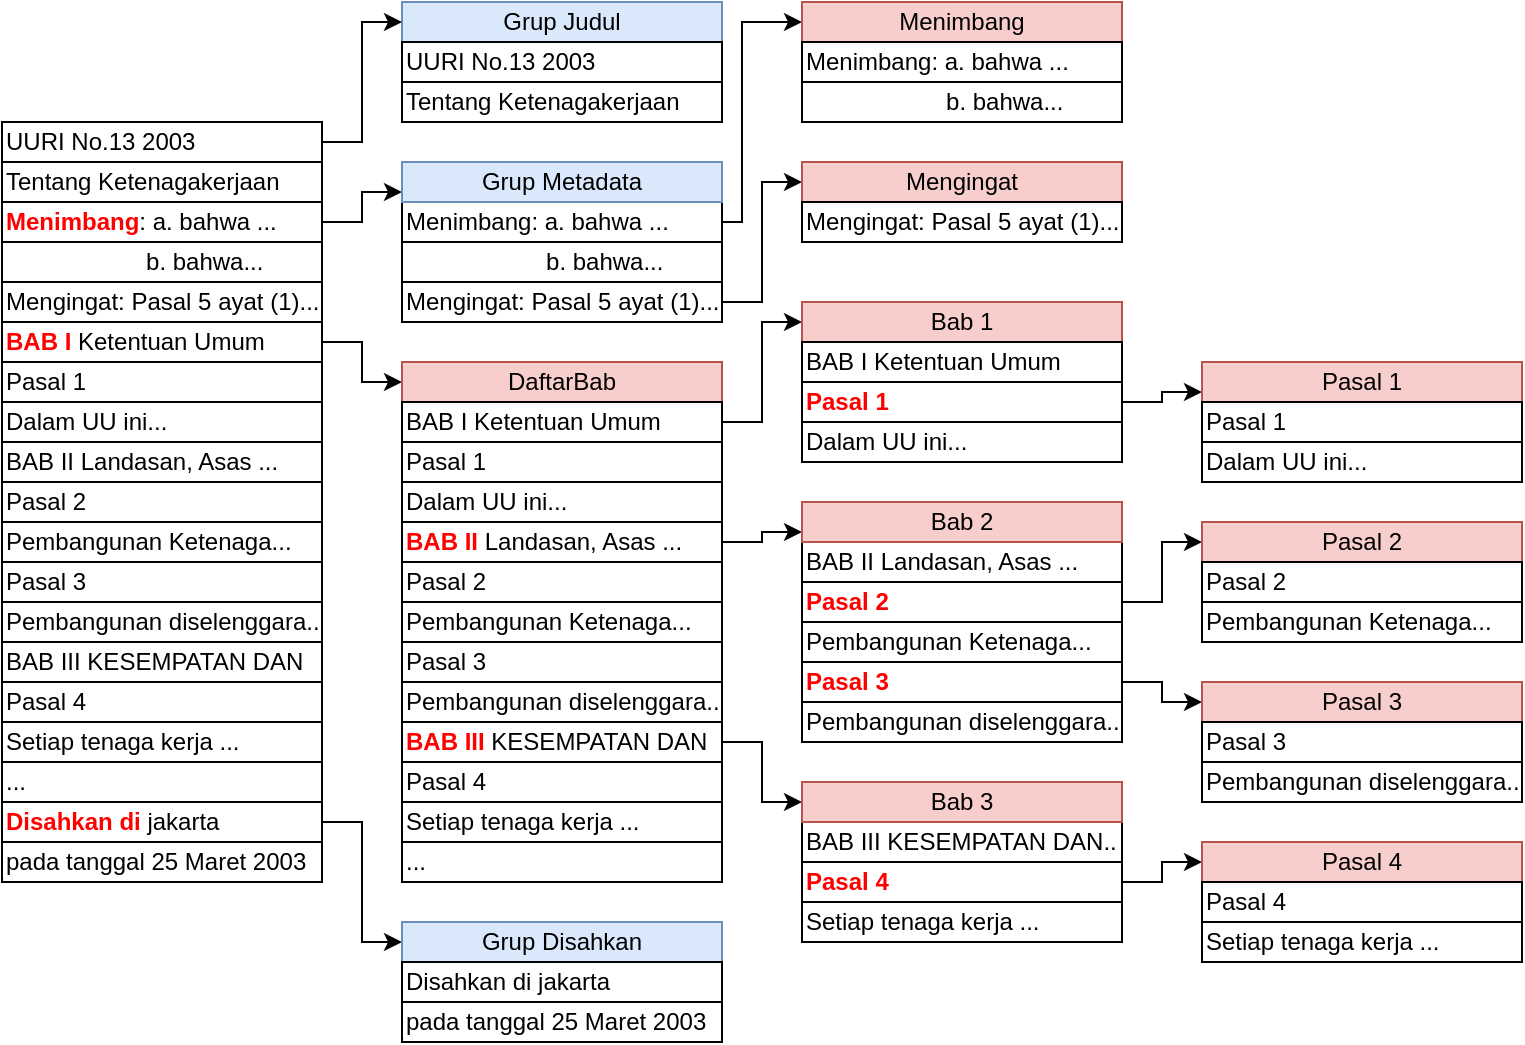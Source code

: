 <mxfile scale="4" border="0">
    <diagram id="bmnVY2jh7ur1HRDvhdAv" name="Page-1">
        <mxGraphModel dx="491" dy="633" grid="1" gridSize="10" guides="1" tooltips="1" connect="1" arrows="1" fold="1" page="1" pageScale="1" pageWidth="850" pageHeight="1100" background="#FFFFFF" math="0" shadow="0">
            <root>
                <mxCell id="0"/>
                <mxCell id="1" parent="0"/>
                <mxCell id="22" value="Grup Judul" style="rounded=0;whiteSpace=wrap;html=1;fillColor=#dae8fc;strokeColor=#6c8ebf;align=center;" parent="1" vertex="1">
                    <mxGeometry x="840" y="220" width="160" height="20" as="geometry"/>
                </mxCell>
                <mxCell id="53" style="edgeStyle=orthogonalEdgeStyle;rounded=0;orthogonalLoop=1;jettySize=auto;html=1;entryX=0;entryY=0.5;entryDx=0;entryDy=0;" parent="1" source="2" target="22" edge="1">
                    <mxGeometry relative="1" as="geometry"/>
                </mxCell>
                <mxCell id="2" value="UURI No.13 2003" style="rounded=0;whiteSpace=wrap;html=1;align=left;" parent="1" vertex="1">
                    <mxGeometry x="640" y="280" width="160" height="20" as="geometry"/>
                </mxCell>
                <mxCell id="3" value="Tentang Ketenagakerjaan" style="rounded=0;whiteSpace=wrap;html=1;align=left;" parent="1" vertex="1">
                    <mxGeometry x="640" y="300" width="160" height="20" as="geometry"/>
                </mxCell>
                <mxCell id="54" style="edgeStyle=orthogonalEdgeStyle;rounded=0;orthogonalLoop=1;jettySize=auto;html=1;entryX=0;entryY=0.75;entryDx=0;entryDy=0;" parent="1" source="4" target="26" edge="1">
                    <mxGeometry relative="1" as="geometry"/>
                </mxCell>
                <mxCell id="4" value="&lt;font color=&quot;#ff0000&quot;&gt;&lt;b&gt;Menimbang&lt;/b&gt;&lt;/font&gt;: a. bahwa ..." style="rounded=0;whiteSpace=wrap;html=1;align=left;" parent="1" vertex="1">
                    <mxGeometry x="640" y="320" width="160" height="20" as="geometry"/>
                </mxCell>
                <mxCell id="5" value="&amp;nbsp; &amp;nbsp; &amp;nbsp; &amp;nbsp; &amp;nbsp; &amp;nbsp; &amp;nbsp; &amp;nbsp; &amp;nbsp; &amp;nbsp; &amp;nbsp;b. bahwa..." style="rounded=0;whiteSpace=wrap;html=1;align=left;" parent="1" vertex="1">
                    <mxGeometry x="640" y="340" width="160" height="20" as="geometry"/>
                </mxCell>
                <mxCell id="7" value="Mengingat: Pasal 5 ayat (1)..." style="rounded=0;whiteSpace=wrap;html=1;align=left;" parent="1" vertex="1">
                    <mxGeometry x="640" y="360" width="160" height="20" as="geometry"/>
                </mxCell>
                <mxCell id="55" style="edgeStyle=orthogonalEdgeStyle;rounded=0;orthogonalLoop=1;jettySize=auto;html=1;" parent="1" source="8" target="30" edge="1">
                    <mxGeometry relative="1" as="geometry"/>
                </mxCell>
                <mxCell id="8" value="&lt;font color=&quot;#ff0000&quot;&gt;&lt;b&gt;BAB I&lt;/b&gt;&lt;/font&gt; Ketentuan Umum" style="rounded=0;whiteSpace=wrap;html=1;align=left;" parent="1" vertex="1">
                    <mxGeometry x="640" y="380" width="160" height="20" as="geometry"/>
                </mxCell>
                <mxCell id="9" value="Pasal 1" style="rounded=0;whiteSpace=wrap;html=1;align=left;" parent="1" vertex="1">
                    <mxGeometry x="640" y="400" width="160" height="20" as="geometry"/>
                </mxCell>
                <mxCell id="10" value="Dalam UU ini..." style="rounded=0;whiteSpace=wrap;html=1;align=left;" parent="1" vertex="1">
                    <mxGeometry x="640" y="420" width="160" height="20" as="geometry"/>
                </mxCell>
                <mxCell id="11" value="BAB II Landasan, Asas ..." style="rounded=0;whiteSpace=wrap;html=1;align=left;" parent="1" vertex="1">
                    <mxGeometry x="640" y="440" width="160" height="20" as="geometry"/>
                </mxCell>
                <mxCell id="12" value="Pasal 2" style="rounded=0;whiteSpace=wrap;html=1;align=left;" parent="1" vertex="1">
                    <mxGeometry x="640" y="460" width="160" height="20" as="geometry"/>
                </mxCell>
                <mxCell id="13" value="Pembangunan Ketenaga..." style="rounded=0;whiteSpace=wrap;html=1;align=left;" parent="1" vertex="1">
                    <mxGeometry x="640" y="480" width="160" height="20" as="geometry"/>
                </mxCell>
                <mxCell id="14" value="Pasal 3" style="rounded=0;whiteSpace=wrap;html=1;align=left;" parent="1" vertex="1">
                    <mxGeometry x="640" y="500" width="160" height="20" as="geometry"/>
                </mxCell>
                <mxCell id="15" value="Pembangunan diselenggara.." style="rounded=0;whiteSpace=wrap;html=1;align=left;" parent="1" vertex="1">
                    <mxGeometry x="640" y="520" width="160" height="20" as="geometry"/>
                </mxCell>
                <mxCell id="16" value="..." style="rounded=0;whiteSpace=wrap;html=1;align=left;" parent="1" vertex="1">
                    <mxGeometry x="640" y="600" width="160" height="20" as="geometry"/>
                </mxCell>
                <mxCell id="56" style="edgeStyle=orthogonalEdgeStyle;rounded=0;orthogonalLoop=1;jettySize=auto;html=1;entryX=0;entryY=0.5;entryDx=0;entryDy=0;" parent="1" source="17" target="50" edge="1">
                    <mxGeometry relative="1" as="geometry"/>
                </mxCell>
                <mxCell id="17" value="&lt;font color=&quot;#ff0000&quot;&gt;&lt;b&gt;Disahkan di&lt;/b&gt;&lt;/font&gt; jakarta" style="rounded=0;whiteSpace=wrap;html=1;align=left;" parent="1" vertex="1">
                    <mxGeometry x="640" y="620" width="160" height="20" as="geometry"/>
                </mxCell>
                <mxCell id="18" value="&lt;span style=&quot;text-align: center&quot;&gt;pada tanggal 25 Maret 2003&lt;/span&gt;" style="rounded=0;whiteSpace=wrap;html=1;align=left;" parent="1" vertex="1">
                    <mxGeometry x="640" y="640" width="160" height="20" as="geometry"/>
                </mxCell>
                <mxCell id="19" value="UURI No.13 2003" style="rounded=0;whiteSpace=wrap;html=1;align=left;" parent="1" vertex="1">
                    <mxGeometry x="840" y="240" width="160" height="20" as="geometry"/>
                </mxCell>
                <mxCell id="20" value="Tentang Ketenagakerjaan" style="rounded=0;whiteSpace=wrap;html=1;align=left;" parent="1" vertex="1">
                    <mxGeometry x="840" y="260" width="160" height="20" as="geometry"/>
                </mxCell>
                <mxCell id="107" style="edgeStyle=orthogonalEdgeStyle;rounded=0;orthogonalLoop=1;jettySize=auto;html=1;entryX=0;entryY=0.5;entryDx=0;entryDy=0;" parent="1" source="23" target="102" edge="1">
                    <mxGeometry relative="1" as="geometry">
                        <Array as="points">
                            <mxPoint x="1010" y="330"/>
                            <mxPoint x="1010" y="230"/>
                        </Array>
                    </mxGeometry>
                </mxCell>
                <mxCell id="23" value="Menimbang: a. bahwa ..." style="rounded=0;whiteSpace=wrap;html=1;align=left;" parent="1" vertex="1">
                    <mxGeometry x="840" y="320" width="160" height="20" as="geometry"/>
                </mxCell>
                <mxCell id="24" value="&amp;nbsp; &amp;nbsp; &amp;nbsp; &amp;nbsp; &amp;nbsp; &amp;nbsp; &amp;nbsp; &amp;nbsp; &amp;nbsp; &amp;nbsp; &amp;nbsp;b. bahwa..." style="rounded=0;whiteSpace=wrap;html=1;align=left;" parent="1" vertex="1">
                    <mxGeometry x="840" y="340" width="160" height="20" as="geometry"/>
                </mxCell>
                <mxCell id="108" style="edgeStyle=orthogonalEdgeStyle;rounded=0;orthogonalLoop=1;jettySize=auto;html=1;entryX=0;entryY=0.5;entryDx=0;entryDy=0;" parent="1" source="25" target="103" edge="1">
                    <mxGeometry relative="1" as="geometry"/>
                </mxCell>
                <mxCell id="25" value="Mengingat: Pasal 5 ayat (1)..." style="rounded=0;whiteSpace=wrap;html=1;align=left;" parent="1" vertex="1">
                    <mxGeometry x="840" y="360" width="160" height="20" as="geometry"/>
                </mxCell>
                <mxCell id="26" value="Grup Metadata" style="rounded=0;whiteSpace=wrap;html=1;fillColor=#dae8fc;strokeColor=#6c8ebf;align=center;" parent="1" vertex="1">
                    <mxGeometry x="840" y="300" width="160" height="20" as="geometry"/>
                </mxCell>
                <mxCell id="30" value="DaftarBab" style="rounded=0;whiteSpace=wrap;html=1;fillColor=#f8cecc;strokeColor=#b85450;align=center;" parent="1" vertex="1">
                    <mxGeometry x="840" y="400" width="160" height="20" as="geometry"/>
                </mxCell>
                <mxCell id="82" style="edgeStyle=orthogonalEdgeStyle;rounded=0;orthogonalLoop=1;jettySize=auto;html=1;entryX=0;entryY=0.5;entryDx=0;entryDy=0;" parent="1" source="31" target="65" edge="1">
                    <mxGeometry relative="1" as="geometry"/>
                </mxCell>
                <mxCell id="31" value="BAB I Ketentuan Umum" style="rounded=0;whiteSpace=wrap;html=1;align=left;" parent="1" vertex="1">
                    <mxGeometry x="840" y="420" width="160" height="20" as="geometry"/>
                </mxCell>
                <mxCell id="32" value="Pasal 1" style="rounded=0;whiteSpace=wrap;html=1;align=left;" parent="1" vertex="1">
                    <mxGeometry x="840" y="440" width="160" height="20" as="geometry"/>
                </mxCell>
                <mxCell id="33" value="Dalam UU ini..." style="rounded=0;whiteSpace=wrap;html=1;align=left;" parent="1" vertex="1">
                    <mxGeometry x="840" y="460" width="160" height="20" as="geometry"/>
                </mxCell>
                <mxCell id="83" style="edgeStyle=orthogonalEdgeStyle;rounded=0;orthogonalLoop=1;jettySize=auto;html=1;entryX=0;entryY=0.75;entryDx=0;entryDy=0;" parent="1" source="34" target="80" edge="1">
                    <mxGeometry relative="1" as="geometry"/>
                </mxCell>
                <mxCell id="34" value="&lt;b&gt;&lt;font color=&quot;#ff0000&quot;&gt;BAB II&amp;nbsp;&lt;/font&gt;&lt;/b&gt;Landasan, Asas ..." style="rounded=0;whiteSpace=wrap;html=1;align=left;" parent="1" vertex="1">
                    <mxGeometry x="840" y="480" width="160" height="20" as="geometry"/>
                </mxCell>
                <mxCell id="35" value="Pasal 2" style="rounded=0;whiteSpace=wrap;html=1;align=left;" parent="1" vertex="1">
                    <mxGeometry x="840" y="500" width="160" height="20" as="geometry"/>
                </mxCell>
                <mxCell id="36" value="Pembangunan Ketenaga..." style="rounded=0;whiteSpace=wrap;html=1;align=left;" parent="1" vertex="1">
                    <mxGeometry x="840" y="520" width="160" height="20" as="geometry"/>
                </mxCell>
                <mxCell id="37" value="Pasal 3" style="rounded=0;whiteSpace=wrap;html=1;align=left;" parent="1" vertex="1">
                    <mxGeometry x="840" y="540" width="160" height="20" as="geometry"/>
                </mxCell>
                <mxCell id="38" value="Pembangunan diselenggara.." style="rounded=0;whiteSpace=wrap;html=1;align=left;" parent="1" vertex="1">
                    <mxGeometry x="840" y="560" width="160" height="20" as="geometry"/>
                </mxCell>
                <mxCell id="50" value="Grup Disahkan" style="rounded=0;whiteSpace=wrap;html=1;fillColor=#dae8fc;strokeColor=#6c8ebf;align=center;" parent="1" vertex="1">
                    <mxGeometry x="840" y="680" width="160" height="20" as="geometry"/>
                </mxCell>
                <mxCell id="51" value="Disahkan di jakarta" style="rounded=0;whiteSpace=wrap;html=1;align=left;" parent="1" vertex="1">
                    <mxGeometry x="840" y="700" width="160" height="20" as="geometry"/>
                </mxCell>
                <mxCell id="52" value="&lt;span style=&quot;text-align: center&quot;&gt;pada tanggal 25 Maret 2003&lt;/span&gt;" style="rounded=0;whiteSpace=wrap;html=1;align=left;" parent="1" vertex="1">
                    <mxGeometry x="840" y="720" width="160" height="20" as="geometry"/>
                </mxCell>
                <mxCell id="57" value="BAB III KESEMPATAN DAN" style="rounded=0;whiteSpace=wrap;html=1;align=left;" parent="1" vertex="1">
                    <mxGeometry x="640" y="540" width="160" height="20" as="geometry"/>
                </mxCell>
                <mxCell id="58" value="Pasal 4" style="rounded=0;whiteSpace=wrap;html=1;align=left;" parent="1" vertex="1">
                    <mxGeometry x="640" y="560" width="160" height="20" as="geometry"/>
                </mxCell>
                <mxCell id="59" value="Setiap tenaga kerja ..." style="rounded=0;whiteSpace=wrap;html=1;align=left;" parent="1" vertex="1">
                    <mxGeometry x="640" y="580" width="160" height="20" as="geometry"/>
                </mxCell>
                <mxCell id="61" value="..." style="rounded=0;whiteSpace=wrap;html=1;align=left;" parent="1" vertex="1">
                    <mxGeometry x="840" y="640" width="160" height="20" as="geometry"/>
                </mxCell>
                <mxCell id="84" style="edgeStyle=orthogonalEdgeStyle;rounded=0;orthogonalLoop=1;jettySize=auto;html=1;entryX=0;entryY=0.5;entryDx=0;entryDy=0;" parent="1" source="62" target="81" edge="1">
                    <mxGeometry relative="1" as="geometry"/>
                </mxCell>
                <mxCell id="62" value="&lt;b&gt;&lt;font color=&quot;#ff0000&quot;&gt;BAB III&amp;nbsp;&lt;/font&gt;&lt;/b&gt;KESEMPATAN DAN" style="rounded=0;whiteSpace=wrap;html=1;align=left;" parent="1" vertex="1">
                    <mxGeometry x="840" y="580" width="160" height="20" as="geometry"/>
                </mxCell>
                <mxCell id="63" value="Pasal 4" style="rounded=0;whiteSpace=wrap;html=1;align=left;" parent="1" vertex="1">
                    <mxGeometry x="840" y="600" width="160" height="20" as="geometry"/>
                </mxCell>
                <mxCell id="64" value="Setiap tenaga kerja ..." style="rounded=0;whiteSpace=wrap;html=1;align=left;" parent="1" vertex="1">
                    <mxGeometry x="840" y="620" width="160" height="20" as="geometry"/>
                </mxCell>
                <mxCell id="65" value="Bab 1" style="rounded=0;whiteSpace=wrap;html=1;fillColor=#f8cecc;strokeColor=#b85450;align=center;" parent="1" vertex="1">
                    <mxGeometry x="1040" y="370" width="160" height="20" as="geometry"/>
                </mxCell>
                <mxCell id="66" value="BAB I Ketentuan Umum" style="rounded=0;whiteSpace=wrap;html=1;align=left;" parent="1" vertex="1">
                    <mxGeometry x="1040" y="390" width="160" height="20" as="geometry"/>
                </mxCell>
                <mxCell id="98" style="edgeStyle=orthogonalEdgeStyle;rounded=0;orthogonalLoop=1;jettySize=auto;html=1;entryX=0;entryY=0.75;entryDx=0;entryDy=0;" parent="1" source="67" target="86" edge="1">
                    <mxGeometry relative="1" as="geometry"/>
                </mxCell>
                <mxCell id="67" value="&lt;b&gt;&lt;font color=&quot;#ff0000&quot;&gt;Pasal 1&lt;/font&gt;&lt;/b&gt;" style="rounded=0;whiteSpace=wrap;html=1;align=left;" parent="1" vertex="1">
                    <mxGeometry x="1040" y="410" width="160" height="20" as="geometry"/>
                </mxCell>
                <mxCell id="68" value="Dalam UU ini..." style="rounded=0;whiteSpace=wrap;html=1;align=left;" parent="1" vertex="1">
                    <mxGeometry x="1040" y="430" width="160" height="20" as="geometry"/>
                </mxCell>
                <mxCell id="72" value="BAB II Landasan, Asas ..." style="rounded=0;whiteSpace=wrap;html=1;align=left;" parent="1" vertex="1">
                    <mxGeometry x="1040" y="490" width="160" height="20" as="geometry"/>
                </mxCell>
                <mxCell id="99" style="edgeStyle=orthogonalEdgeStyle;rounded=0;orthogonalLoop=1;jettySize=auto;html=1;entryX=0;entryY=0.5;entryDx=0;entryDy=0;" parent="1" source="73" target="89" edge="1">
                    <mxGeometry relative="1" as="geometry"/>
                </mxCell>
                <mxCell id="73" value="&lt;font color=&quot;#ff0000&quot;&gt;&lt;b&gt;Pasal 2&lt;/b&gt;&lt;/font&gt;" style="rounded=0;whiteSpace=wrap;html=1;align=left;" parent="1" vertex="1">
                    <mxGeometry x="1040" y="510" width="160" height="20" as="geometry"/>
                </mxCell>
                <mxCell id="74" value="Pembangunan Ketenaga..." style="rounded=0;whiteSpace=wrap;html=1;align=left;" parent="1" vertex="1">
                    <mxGeometry x="1040" y="530" width="160" height="20" as="geometry"/>
                </mxCell>
                <mxCell id="100" style="edgeStyle=orthogonalEdgeStyle;rounded=0;orthogonalLoop=1;jettySize=auto;html=1;entryX=0;entryY=0.5;entryDx=0;entryDy=0;" parent="1" source="75" target="90" edge="1">
                    <mxGeometry relative="1" as="geometry"/>
                </mxCell>
                <mxCell id="75" value="&lt;font color=&quot;#ff0000&quot;&gt;&lt;b&gt;Pasal 3&lt;/b&gt;&lt;/font&gt;" style="rounded=0;whiteSpace=wrap;html=1;align=left;" parent="1" vertex="1">
                    <mxGeometry x="1040" y="550" width="160" height="20" as="geometry"/>
                </mxCell>
                <mxCell id="76" value="Pembangunan diselenggara.." style="rounded=0;whiteSpace=wrap;html=1;align=left;" parent="1" vertex="1">
                    <mxGeometry x="1040" y="570" width="160" height="20" as="geometry"/>
                </mxCell>
                <mxCell id="77" value="BAB III KESEMPATAN DAN.." style="rounded=0;whiteSpace=wrap;html=1;align=left;" parent="1" vertex="1">
                    <mxGeometry x="1040" y="630" width="160" height="20" as="geometry"/>
                </mxCell>
                <mxCell id="101" style="edgeStyle=orthogonalEdgeStyle;rounded=0;orthogonalLoop=1;jettySize=auto;html=1;" parent="1" source="78" target="91" edge="1">
                    <mxGeometry relative="1" as="geometry"/>
                </mxCell>
                <mxCell id="78" value="&lt;font color=&quot;#ff0000&quot;&gt;&lt;b&gt;Pasal 4&lt;/b&gt;&lt;/font&gt;" style="rounded=0;whiteSpace=wrap;html=1;align=left;" parent="1" vertex="1">
                    <mxGeometry x="1040" y="650" width="160" height="20" as="geometry"/>
                </mxCell>
                <mxCell id="79" value="Setiap tenaga kerja ..." style="rounded=0;whiteSpace=wrap;html=1;align=left;" parent="1" vertex="1">
                    <mxGeometry x="1040" y="670" width="160" height="20" as="geometry"/>
                </mxCell>
                <mxCell id="80" value="Bab 2" style="rounded=0;whiteSpace=wrap;html=1;fillColor=#f8cecc;strokeColor=#b85450;align=center;" parent="1" vertex="1">
                    <mxGeometry x="1040" y="470" width="160" height="20" as="geometry"/>
                </mxCell>
                <mxCell id="81" value="Bab 3" style="rounded=0;whiteSpace=wrap;html=1;fillColor=#f8cecc;strokeColor=#b85450;align=center;" parent="1" vertex="1">
                    <mxGeometry x="1040" y="610" width="160" height="20" as="geometry"/>
                </mxCell>
                <mxCell id="86" value="Pasal 1" style="rounded=0;whiteSpace=wrap;html=1;fillColor=#f8cecc;strokeColor=#b85450;align=center;" parent="1" vertex="1">
                    <mxGeometry x="1240" y="400" width="160" height="20" as="geometry"/>
                </mxCell>
                <mxCell id="87" value="Pasal 1" style="rounded=0;whiteSpace=wrap;html=1;align=left;" parent="1" vertex="1">
                    <mxGeometry x="1240" y="420" width="160" height="20" as="geometry"/>
                </mxCell>
                <mxCell id="88" value="Dalam UU ini..." style="rounded=0;whiteSpace=wrap;html=1;align=left;" parent="1" vertex="1">
                    <mxGeometry x="1240" y="440" width="160" height="20" as="geometry"/>
                </mxCell>
                <mxCell id="89" value="Pasal 2" style="rounded=0;whiteSpace=wrap;html=1;fillColor=#f8cecc;strokeColor=#b85450;align=center;" parent="1" vertex="1">
                    <mxGeometry x="1240" y="480" width="160" height="20" as="geometry"/>
                </mxCell>
                <mxCell id="90" value="Pasal 3" style="rounded=0;whiteSpace=wrap;html=1;fillColor=#f8cecc;strokeColor=#b85450;align=center;" parent="1" vertex="1">
                    <mxGeometry x="1240" y="560" width="160" height="20" as="geometry"/>
                </mxCell>
                <mxCell id="91" value="Pasal 4" style="rounded=0;whiteSpace=wrap;html=1;fillColor=#f8cecc;strokeColor=#b85450;align=center;" parent="1" vertex="1">
                    <mxGeometry x="1240" y="640" width="160" height="20" as="geometry"/>
                </mxCell>
                <mxCell id="92" value="Pasal 4" style="rounded=0;whiteSpace=wrap;html=1;align=left;" parent="1" vertex="1">
                    <mxGeometry x="1240" y="660" width="160" height="20" as="geometry"/>
                </mxCell>
                <mxCell id="93" value="Setiap tenaga kerja ..." style="rounded=0;whiteSpace=wrap;html=1;align=left;" parent="1" vertex="1">
                    <mxGeometry x="1240" y="680" width="160" height="20" as="geometry"/>
                </mxCell>
                <mxCell id="94" value="Pasal 3" style="rounded=0;whiteSpace=wrap;html=1;align=left;" parent="1" vertex="1">
                    <mxGeometry x="1240" y="580" width="160" height="20" as="geometry"/>
                </mxCell>
                <mxCell id="95" value="Pembangunan diselenggara.." style="rounded=0;whiteSpace=wrap;html=1;align=left;" parent="1" vertex="1">
                    <mxGeometry x="1240" y="600" width="160" height="20" as="geometry"/>
                </mxCell>
                <mxCell id="96" value="Pasal 2" style="rounded=0;whiteSpace=wrap;html=1;align=left;" parent="1" vertex="1">
                    <mxGeometry x="1240" y="500" width="160" height="20" as="geometry"/>
                </mxCell>
                <mxCell id="97" value="Pembangunan Ketenaga..." style="rounded=0;whiteSpace=wrap;html=1;align=left;" parent="1" vertex="1">
                    <mxGeometry x="1240" y="520" width="160" height="20" as="geometry"/>
                </mxCell>
                <mxCell id="102" value="Menimbang" style="rounded=0;whiteSpace=wrap;html=1;fillColor=#f8cecc;strokeColor=#b85450;align=center;" parent="1" vertex="1">
                    <mxGeometry x="1040" y="220" width="160" height="20" as="geometry"/>
                </mxCell>
                <mxCell id="103" value="Mengingat" style="rounded=0;whiteSpace=wrap;html=1;fillColor=#f8cecc;strokeColor=#b85450;align=center;" parent="1" vertex="1">
                    <mxGeometry x="1040" y="300" width="160" height="20" as="geometry"/>
                </mxCell>
                <mxCell id="104" value="Mengingat: Pasal 5 ayat (1)..." style="rounded=0;whiteSpace=wrap;html=1;align=left;" parent="1" vertex="1">
                    <mxGeometry x="1040" y="320" width="160" height="20" as="geometry"/>
                </mxCell>
                <mxCell id="105" value="Menimbang: a. bahwa ..." style="rounded=0;whiteSpace=wrap;html=1;align=left;" parent="1" vertex="1">
                    <mxGeometry x="1040" y="240" width="160" height="20" as="geometry"/>
                </mxCell>
                <mxCell id="106" value="&amp;nbsp; &amp;nbsp; &amp;nbsp; &amp;nbsp; &amp;nbsp; &amp;nbsp; &amp;nbsp; &amp;nbsp; &amp;nbsp; &amp;nbsp; &amp;nbsp;b. bahwa..." style="rounded=0;whiteSpace=wrap;html=1;align=left;" parent="1" vertex="1">
                    <mxGeometry x="1040" y="260" width="160" height="20" as="geometry"/>
                </mxCell>
            </root>
        </mxGraphModel>
    </diagram>
</mxfile>